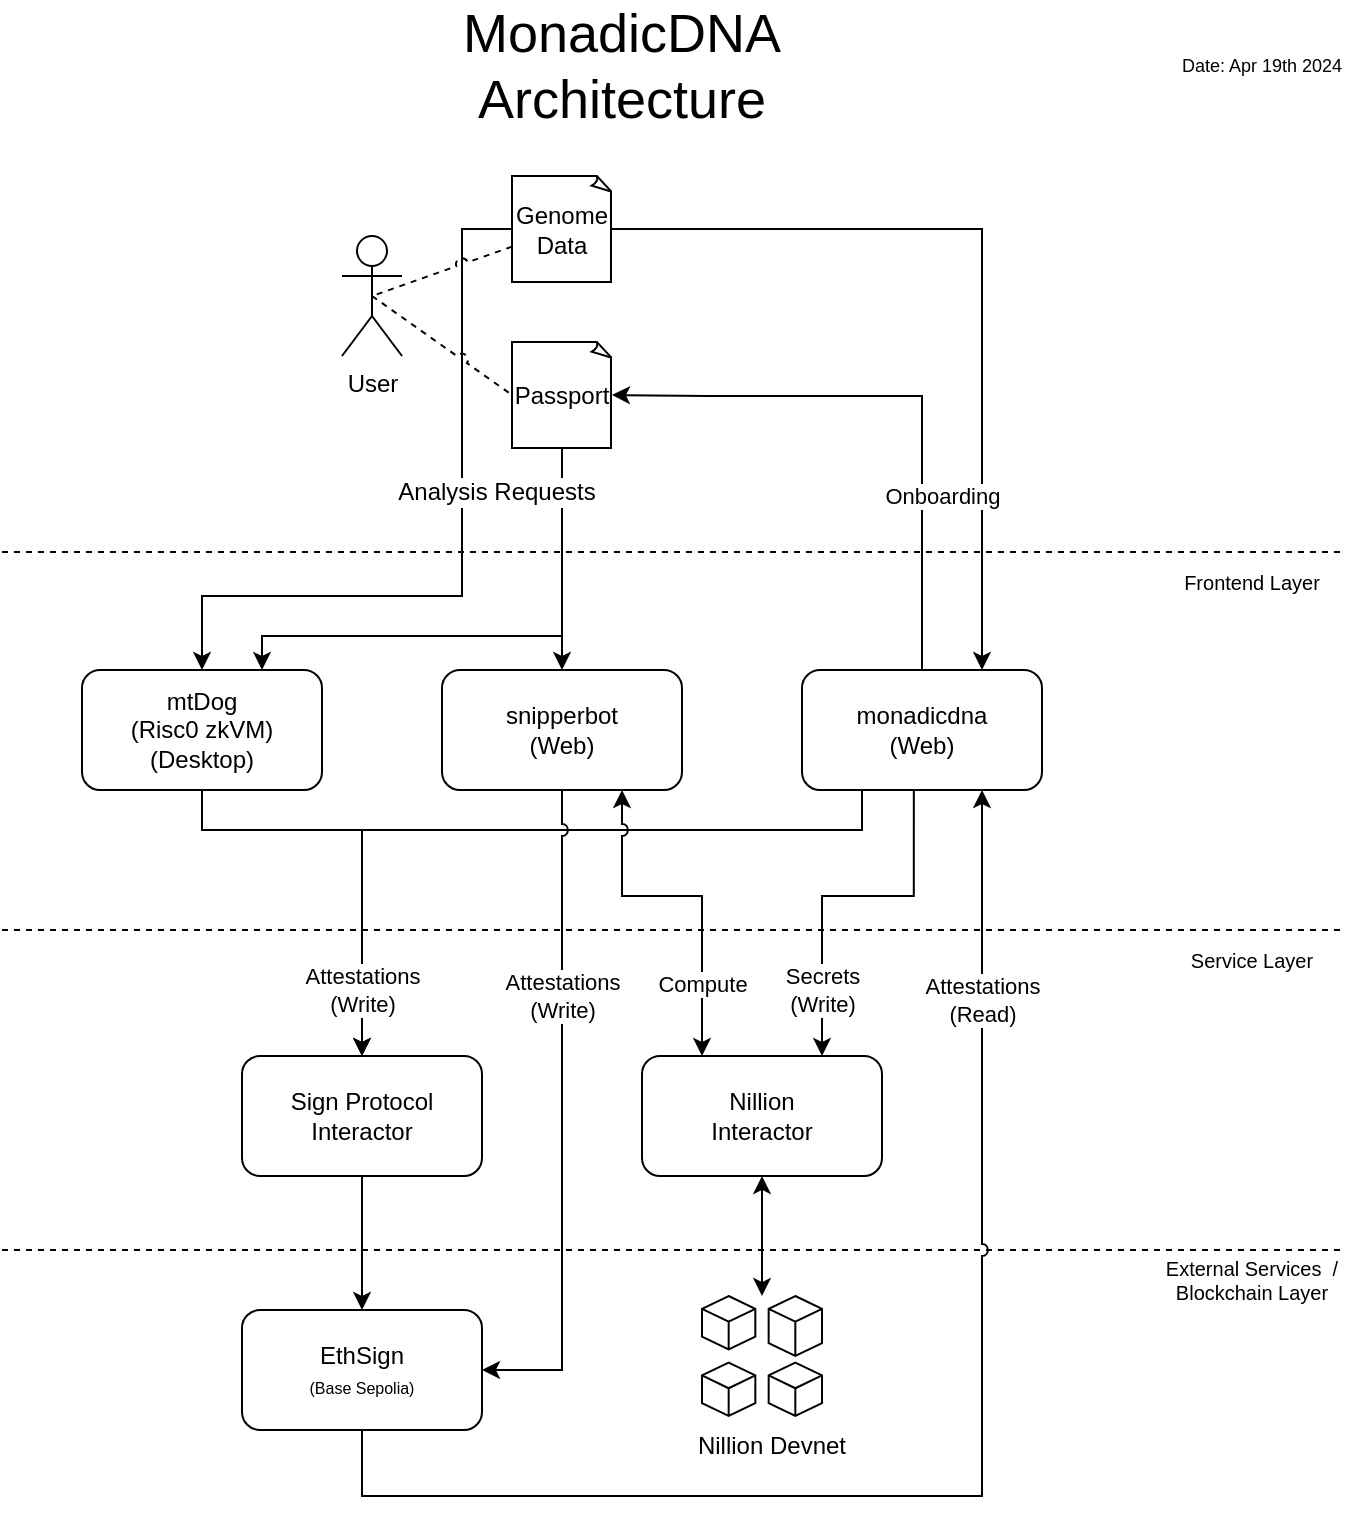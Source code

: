 <mxfile version="19.0.3" type="device"><diagram id="TH6hJ1NMpxKrAHFOpeb-" name="Page-1"><mxGraphModel dx="1422" dy="707" grid="1" gridSize="10" guides="1" tooltips="1" connect="1" arrows="1" fold="1" page="1" pageScale="1" pageWidth="850" pageHeight="1100" math="0" shadow="0"><root><mxCell id="0"/><mxCell id="1" parent="0"/><mxCell id="3pzBW3WNmVw_8nCq3KhX-99" style="edgeStyle=orthogonalEdgeStyle;rounded=0;jumpStyle=arc;orthogonalLoop=1;jettySize=auto;html=1;exitX=0.5;exitY=1;exitDx=0;exitDy=0;entryX=0.5;entryY=0;entryDx=0;entryDy=0;labelBackgroundColor=default;fontSize=11;startArrow=none;startFill=0;" parent="1" source="3pzBW3WNmVw_8nCq3KhX-1" target="3pzBW3WNmVw_8nCq3KhX-98" edge="1"><mxGeometry relative="1" as="geometry"/></mxCell><mxCell id="3pzBW3WNmVw_8nCq3KhX-1" value="Sign Protocol&lt;br&gt;Interactor" style="rounded=1;whiteSpace=wrap;html=1;" parent="1" vertex="1"><mxGeometry x="160" y="660" width="120" height="60" as="geometry"/></mxCell><mxCell id="3pzBW3WNmVw_8nCq3KhX-34" style="edgeStyle=orthogonalEdgeStyle;rounded=0;orthogonalLoop=1;jettySize=auto;html=1;exitX=0.5;exitY=1;exitDx=0;exitDy=0;startArrow=classic;startFill=1;" parent="1" source="3pzBW3WNmVw_8nCq3KhX-3" edge="1"><mxGeometry relative="1" as="geometry"><mxPoint x="420" y="780" as="targetPoint"/></mxGeometry></mxCell><mxCell id="3pzBW3WNmVw_8nCq3KhX-3" value="Nillion&lt;br&gt;Interactor" style="rounded=1;whiteSpace=wrap;html=1;" parent="1" vertex="1"><mxGeometry x="360" y="660" width="120" height="60" as="geometry"/></mxCell><mxCell id="3pzBW3WNmVw_8nCq3KhX-40" style="edgeStyle=orthogonalEdgeStyle;rounded=0;orthogonalLoop=1;jettySize=auto;html=1;exitX=0.25;exitY=1;exitDx=0;exitDy=0;startArrow=none;startFill=0;" parent="1" source="3pzBW3WNmVw_8nCq3KhX-4" target="3pzBW3WNmVw_8nCq3KhX-1" edge="1"><mxGeometry relative="1" as="geometry"><Array as="points"><mxPoint x="470" y="547"/><mxPoint x="220" y="547"/></Array></mxGeometry></mxCell><mxCell id="3pzBW3WNmVw_8nCq3KhX-44" style="edgeStyle=orthogonalEdgeStyle;rounded=0;orthogonalLoop=1;jettySize=auto;html=1;exitX=0.466;exitY=0.985;exitDx=0;exitDy=0;entryX=0.75;entryY=0;entryDx=0;entryDy=0;startArrow=none;startFill=0;exitPerimeter=0;" parent="1" source="3pzBW3WNmVw_8nCq3KhX-4" target="3pzBW3WNmVw_8nCq3KhX-3" edge="1"><mxGeometry relative="1" as="geometry"><Array as="points"><mxPoint x="496" y="580"/><mxPoint x="450" y="580"/></Array></mxGeometry></mxCell><mxCell id="3pzBW3WNmVw_8nCq3KhX-45" value="Secrets&lt;br&gt;(Write)" style="edgeLabel;html=1;align=center;verticalAlign=middle;resizable=0;points=[];" parent="3pzBW3WNmVw_8nCq3KhX-44" vertex="1" connectable="0"><mxGeometry x="0.125" y="1" relative="1" as="geometry"><mxPoint x="-1" y="46" as="offset"/></mxGeometry></mxCell><mxCell id="3pzBW3WNmVw_8nCq3KhX-74" style="edgeStyle=orthogonalEdgeStyle;rounded=0;orthogonalLoop=1;jettySize=auto;html=1;entryX=1;entryY=0.5;entryDx=0;entryDy=0;entryPerimeter=0;startArrow=none;startFill=0;" parent="1" source="3pzBW3WNmVw_8nCq3KhX-4" target="3pzBW3WNmVw_8nCq3KhX-51" edge="1"><mxGeometry relative="1" as="geometry"><Array as="points"><mxPoint x="500" y="330"/><mxPoint x="393" y="330"/></Array></mxGeometry></mxCell><mxCell id="3pzBW3WNmVw_8nCq3KhX-4" value="monadicdna&lt;br&gt;(Web)" style="rounded=1;whiteSpace=wrap;html=1;" parent="1" vertex="1"><mxGeometry x="440" y="467" width="120" height="60" as="geometry"/></mxCell><mxCell id="3pzBW3WNmVw_8nCq3KhX-82" value="Compute" style="edgeStyle=orthogonalEdgeStyle;rounded=0;jumpStyle=arc;orthogonalLoop=1;jettySize=auto;html=1;exitX=0.75;exitY=1;exitDx=0;exitDy=0;entryX=0.25;entryY=0;entryDx=0;entryDy=0;startArrow=classic;startFill=1;" parent="1" source="3pzBW3WNmVw_8nCq3KhX-5" target="3pzBW3WNmVw_8nCq3KhX-3" edge="1"><mxGeometry x="0.576" relative="1" as="geometry"><Array as="points"><mxPoint x="350" y="580"/><mxPoint x="390" y="580"/></Array><mxPoint as="offset"/></mxGeometry></mxCell><mxCell id="3pzBW3WNmVw_8nCq3KhX-102" value="&lt;span style=&quot;color: rgb(0, 0, 0); font-family: Helvetica; font-size: 11px; font-style: normal; font-variant-ligatures: normal; font-variant-caps: normal; font-weight: 400; letter-spacing: normal; orphans: 2; text-align: center; text-indent: 0px; text-transform: none; widows: 2; word-spacing: 0px; -webkit-text-stroke-width: 0px; background-color: rgb(255, 255, 255); text-decoration-thickness: initial; text-decoration-style: initial; text-decoration-color: initial; float: none; display: inline !important;&quot;&gt;Attestations&lt;/span&gt;&lt;br style=&quot;color: rgb(0, 0, 0); font-family: Helvetica; font-size: 11px; font-style: normal; font-variant-ligatures: normal; font-variant-caps: normal; font-weight: 400; letter-spacing: normal; orphans: 2; text-align: center; text-indent: 0px; text-transform: none; widows: 2; word-spacing: 0px; -webkit-text-stroke-width: 0px; text-decoration-thickness: initial; text-decoration-style: initial; text-decoration-color: initial;&quot;&gt;&lt;span style=&quot;color: rgb(0, 0, 0); font-family: Helvetica; font-size: 11px; font-style: normal; font-variant-ligatures: normal; font-variant-caps: normal; font-weight: 400; letter-spacing: normal; orphans: 2; text-align: center; text-indent: 0px; text-transform: none; widows: 2; word-spacing: 0px; -webkit-text-stroke-width: 0px; background-color: rgb(255, 255, 255); text-decoration-thickness: initial; text-decoration-style: initial; text-decoration-color: initial; float: none; display: inline !important;&quot;&gt;(Write)&lt;/span&gt;" style="edgeStyle=orthogonalEdgeStyle;rounded=0;jumpStyle=arc;orthogonalLoop=1;jettySize=auto;html=1;exitX=0.5;exitY=1;exitDx=0;exitDy=0;entryX=1;entryY=0.5;entryDx=0;entryDy=0;labelBackgroundColor=default;fontSize=11;startArrow=none;startFill=0;" parent="1" source="3pzBW3WNmVw_8nCq3KhX-5" target="3pzBW3WNmVw_8nCq3KhX-98" edge="1"><mxGeometry x="-0.376" relative="1" as="geometry"><mxPoint as="offset"/></mxGeometry></mxCell><mxCell id="3pzBW3WNmVw_8nCq3KhX-5" value="snipperbot&lt;br&gt;(Web)" style="rounded=1;whiteSpace=wrap;html=1;" parent="1" vertex="1"><mxGeometry x="260" y="467" width="120" height="60" as="geometry"/></mxCell><mxCell id="3pzBW3WNmVw_8nCq3KhX-41" value="Attestations&lt;br&gt;(Write)" style="edgeStyle=orthogonalEdgeStyle;rounded=0;orthogonalLoop=1;jettySize=auto;html=1;exitX=0.5;exitY=1;exitDx=0;exitDy=0;entryX=0.5;entryY=0;entryDx=0;entryDy=0;startArrow=none;startFill=0;" parent="1" source="3pzBW3WNmVw_8nCq3KhX-6" target="3pzBW3WNmVw_8nCq3KhX-1" edge="1"><mxGeometry x="0.69" relative="1" as="geometry"><Array as="points"><mxPoint x="140" y="547"/><mxPoint x="220" y="547"/></Array><mxPoint as="offset"/></mxGeometry></mxCell><mxCell id="3pzBW3WNmVw_8nCq3KhX-6" value="mtDog&lt;br&gt;(Risc0 zkVM)&lt;br&gt;(Desktop)" style="rounded=1;whiteSpace=wrap;html=1;" parent="1" vertex="1"><mxGeometry x="80" y="467" width="120" height="60" as="geometry"/></mxCell><mxCell id="3pzBW3WNmVw_8nCq3KhX-23" value="" style="group" parent="1" vertex="1" connectable="0"><mxGeometry x="390" y="780" width="90" height="100" as="geometry"/></mxCell><mxCell id="3pzBW3WNmVw_8nCq3KhX-15" value="" style="group" parent="3pzBW3WNmVw_8nCq3KhX-23" vertex="1" connectable="0"><mxGeometry width="60" height="60" as="geometry"/></mxCell><mxCell id="3pzBW3WNmVw_8nCq3KhX-16" value="" style="html=1;whiteSpace=wrap;shape=isoCube2;backgroundOutline=1;isoAngle=15;" parent="3pzBW3WNmVw_8nCq3KhX-15" vertex="1"><mxGeometry width="26.667" height="26.667" as="geometry"/></mxCell><mxCell id="3pzBW3WNmVw_8nCq3KhX-17" value="" style="html=1;whiteSpace=wrap;shape=isoCube2;backgroundOutline=1;isoAngle=15;" parent="3pzBW3WNmVw_8nCq3KhX-15" vertex="1"><mxGeometry x="33.33" width="26.67" height="30" as="geometry"/></mxCell><mxCell id="3pzBW3WNmVw_8nCq3KhX-18" value="" style="html=1;whiteSpace=wrap;shape=isoCube2;backgroundOutline=1;isoAngle=15;" parent="3pzBW3WNmVw_8nCq3KhX-15" vertex="1"><mxGeometry x="33.333" y="33.333" width="26.667" height="26.667" as="geometry"/></mxCell><mxCell id="3pzBW3WNmVw_8nCq3KhX-19" value="" style="html=1;whiteSpace=wrap;shape=isoCube2;backgroundOutline=1;isoAngle=15;" parent="3pzBW3WNmVw_8nCq3KhX-15" vertex="1"><mxGeometry y="33.333" width="26.667" height="26.667" as="geometry"/></mxCell><mxCell id="3pzBW3WNmVw_8nCq3KhX-21" value="Nillion Devnet" style="text;html=1;strokeColor=none;fillColor=none;align=center;verticalAlign=middle;whiteSpace=wrap;rounded=0;" parent="3pzBW3WNmVw_8nCq3KhX-23" vertex="1"><mxGeometry x="-10" y="60" width="90" height="30" as="geometry"/></mxCell><mxCell id="3pzBW3WNmVw_8nCq3KhX-49" value="User" style="shape=umlActor;verticalLabelPosition=bottom;verticalAlign=top;html=1;outlineConnect=0;" parent="1" vertex="1"><mxGeometry x="210" y="250" width="30" height="60" as="geometry"/></mxCell><mxCell id="3pzBW3WNmVw_8nCq3KhX-67" value="Onboarding" style="edgeStyle=orthogonalEdgeStyle;rounded=0;orthogonalLoop=1;jettySize=auto;html=1;exitX=1;exitY=0.5;exitDx=0;exitDy=0;exitPerimeter=0;entryX=0.75;entryY=0;entryDx=0;entryDy=0;startArrow=none;startFill=0;" parent="1" source="3pzBW3WNmVw_8nCq3KhX-50" target="3pzBW3WNmVw_8nCq3KhX-4" edge="1"><mxGeometry x="0.571" y="-20" relative="1" as="geometry"><mxPoint as="offset"/></mxGeometry></mxCell><mxCell id="3pzBW3WNmVw_8nCq3KhX-92" style="edgeStyle=orthogonalEdgeStyle;rounded=0;jumpStyle=arc;orthogonalLoop=1;jettySize=auto;html=1;labelBackgroundColor=default;fontSize=10;startArrow=none;startFill=0;entryX=0.5;entryY=0;entryDx=0;entryDy=0;" parent="1" source="3pzBW3WNmVw_8nCq3KhX-50" target="3pzBW3WNmVw_8nCq3KhX-6" edge="1"><mxGeometry relative="1" as="geometry"><mxPoint x="120" y="420" as="targetPoint"/><Array as="points"><mxPoint x="270" y="247"/><mxPoint x="270" y="430"/><mxPoint x="140" y="430"/></Array></mxGeometry></mxCell><mxCell id="3pzBW3WNmVw_8nCq3KhX-50" value="Genome&lt;br&gt;Data" style="whiteSpace=wrap;html=1;shape=mxgraph.basic.document" parent="1" vertex="1"><mxGeometry x="295" y="220" width="50" height="53" as="geometry"/></mxCell><mxCell id="3pzBW3WNmVw_8nCq3KhX-75" style="edgeStyle=orthogonalEdgeStyle;rounded=0;orthogonalLoop=1;jettySize=auto;html=1;exitX=0.5;exitY=1;exitDx=0;exitDy=0;exitPerimeter=0;entryX=0.5;entryY=0;entryDx=0;entryDy=0;startArrow=none;startFill=0;" parent="1" source="3pzBW3WNmVw_8nCq3KhX-51" target="3pzBW3WNmVw_8nCq3KhX-5" edge="1"><mxGeometry relative="1" as="geometry"/></mxCell><mxCell id="3pzBW3WNmVw_8nCq3KhX-76" style="edgeStyle=orthogonalEdgeStyle;rounded=0;orthogonalLoop=1;jettySize=auto;html=1;exitX=0.5;exitY=1;exitDx=0;exitDy=0;exitPerimeter=0;entryX=0.75;entryY=0;entryDx=0;entryDy=0;startArrow=none;startFill=0;" parent="1" source="3pzBW3WNmVw_8nCq3KhX-51" target="3pzBW3WNmVw_8nCq3KhX-6" edge="1"><mxGeometry relative="1" as="geometry"><Array as="points"><mxPoint x="320" y="450"/><mxPoint x="170" y="450"/></Array></mxGeometry></mxCell><mxCell id="3pzBW3WNmVw_8nCq3KhX-51" value="Passport" style="whiteSpace=wrap;html=1;shape=mxgraph.basic.document" parent="1" vertex="1"><mxGeometry x="295" y="303" width="50" height="53" as="geometry"/></mxCell><mxCell id="3pzBW3WNmVw_8nCq3KhX-69" value="Analysis&amp;nbsp;Requests" style="text;html=1;align=center;verticalAlign=middle;whiteSpace=wrap;rounded=0;labelBackgroundColor=default;spacingBottom=2;" parent="1" vertex="1"><mxGeometry x="235" y="364" width="105" height="30" as="geometry"/></mxCell><mxCell id="3pzBW3WNmVw_8nCq3KhX-83" value="Service Layer" style="text;html=1;strokeColor=none;fillColor=none;align=center;verticalAlign=middle;whiteSpace=wrap;rounded=0;labelBackgroundColor=none;fontSize=10;fontStyle=0" parent="1" vertex="1"><mxGeometry x="620" y="597" width="90" height="30" as="geometry"/></mxCell><mxCell id="3pzBW3WNmVw_8nCq3KhX-84" value="" style="endArrow=none;dashed=1;html=1;rounded=0;jumpStyle=none;" parent="1" edge="1"><mxGeometry width="50" height="50" relative="1" as="geometry"><mxPoint x="40" y="757" as="sourcePoint"/><mxPoint x="710" y="757" as="targetPoint"/></mxGeometry></mxCell><mxCell id="3pzBW3WNmVw_8nCq3KhX-85" value="External Services&amp;nbsp; / Blockchain Layer" style="text;html=1;strokeColor=none;fillColor=none;align=center;verticalAlign=middle;whiteSpace=wrap;rounded=0;labelBackgroundColor=none;fontSize=10;fontStyle=0" parent="1" vertex="1"><mxGeometry x="620" y="757" width="90" height="30" as="geometry"/></mxCell><mxCell id="3pzBW3WNmVw_8nCq3KhX-86" value="" style="endArrow=none;dashed=1;html=1;rounded=0;jumpStyle=none;" parent="1" edge="1"><mxGeometry width="50" height="50" relative="1" as="geometry"><mxPoint x="40" y="408" as="sourcePoint"/><mxPoint x="710" y="408" as="targetPoint"/></mxGeometry></mxCell><mxCell id="3pzBW3WNmVw_8nCq3KhX-87" value="Frontend Layer" style="text;html=1;strokeColor=none;fillColor=none;align=center;verticalAlign=middle;whiteSpace=wrap;rounded=0;labelBackgroundColor=none;fontSize=10;fontStyle=0" parent="1" vertex="1"><mxGeometry x="620" y="408" width="90" height="30" as="geometry"/></mxCell><mxCell id="3pzBW3WNmVw_8nCq3KhX-89" value="Attestations&lt;br style=&quot;font-size: 11px;&quot;&gt;(Read)" style="edgeStyle=orthogonalEdgeStyle;rounded=0;jumpStyle=arc;orthogonalLoop=1;jettySize=auto;html=1;entryX=0.75;entryY=1;entryDx=0;entryDy=0;fontSize=11;startArrow=none;startFill=0;labelBackgroundColor=default;exitX=0.5;exitY=1;exitDx=0;exitDy=0;" parent="1" source="3pzBW3WNmVw_8nCq3KhX-98" target="3pzBW3WNmVw_8nCq3KhX-4" edge="1"><mxGeometry x="0.7" relative="1" as="geometry"><mxPoint x="300" y="827" as="sourcePoint"/><Array as="points"><mxPoint x="220" y="880"/><mxPoint x="530" y="880"/></Array><mxPoint as="offset"/></mxGeometry></mxCell><mxCell id="3pzBW3WNmVw_8nCq3KhX-90" value="" style="endArrow=none;dashed=1;html=1;rounded=0;jumpStyle=none;" parent="1" edge="1"><mxGeometry width="50" height="50" relative="1" as="geometry"><mxPoint x="40" y="597" as="sourcePoint"/><mxPoint x="710" y="597" as="targetPoint"/></mxGeometry></mxCell><mxCell id="3pzBW3WNmVw_8nCq3KhX-93" value="MonadicDNA&lt;br&gt;Architecture" style="text;html=1;strokeColor=none;fillColor=none;align=center;verticalAlign=middle;whiteSpace=wrap;rounded=0;dashed=1;dashPattern=1 2;labelBackgroundColor=none;fontSize=27;" parent="1" vertex="1"><mxGeometry x="160" y="150" width="380" height="30" as="geometry"/></mxCell><mxCell id="3pzBW3WNmVw_8nCq3KhX-94" value="Date: Apr 19th 2024" style="text;html=1;strokeColor=none;fillColor=none;align=center;verticalAlign=middle;whiteSpace=wrap;rounded=0;dashed=1;dashPattern=1 2;labelBackgroundColor=none;fontSize=9;" parent="1" vertex="1"><mxGeometry x="620" y="150" width="100" height="30" as="geometry"/></mxCell><mxCell id="3pzBW3WNmVw_8nCq3KhX-98" value="EthSign&lt;br&gt;&lt;font style=&quot;font-size: 8px;&quot;&gt;(Base Sepolia)&lt;/font&gt;" style="rounded=1;whiteSpace=wrap;html=1;" parent="1" vertex="1"><mxGeometry x="160" y="787" width="120" height="60" as="geometry"/></mxCell><mxCell id="3pzBW3WNmVw_8nCq3KhX-103" value="" style="endArrow=none;dashed=1;html=1;rounded=0;labelBackgroundColor=default;fontSize=8;jumpStyle=arc;entryX=0.5;entryY=0.5;entryDx=0;entryDy=0;entryPerimeter=0;" parent="1" source="3pzBW3WNmVw_8nCq3KhX-50" target="3pzBW3WNmVw_8nCq3KhX-49" edge="1"><mxGeometry width="50" height="50" relative="1" as="geometry"><mxPoint x="490" y="640" as="sourcePoint"/><mxPoint x="540" y="590" as="targetPoint"/></mxGeometry></mxCell><mxCell id="3pzBW3WNmVw_8nCq3KhX-105" value="" style="endArrow=none;dashed=1;html=1;rounded=0;labelBackgroundColor=default;fontSize=8;jumpStyle=arc;exitX=0.5;exitY=0.5;exitDx=0;exitDy=0;exitPerimeter=0;entryX=0;entryY=0.5;entryDx=0;entryDy=0;entryPerimeter=0;" parent="1" source="3pzBW3WNmVw_8nCq3KhX-49" target="3pzBW3WNmVw_8nCq3KhX-51" edge="1"><mxGeometry width="50" height="50" relative="1" as="geometry"><mxPoint x="490" y="640" as="sourcePoint"/><mxPoint x="290" y="320" as="targetPoint"/></mxGeometry></mxCell></root></mxGraphModel></diagram></mxfile>